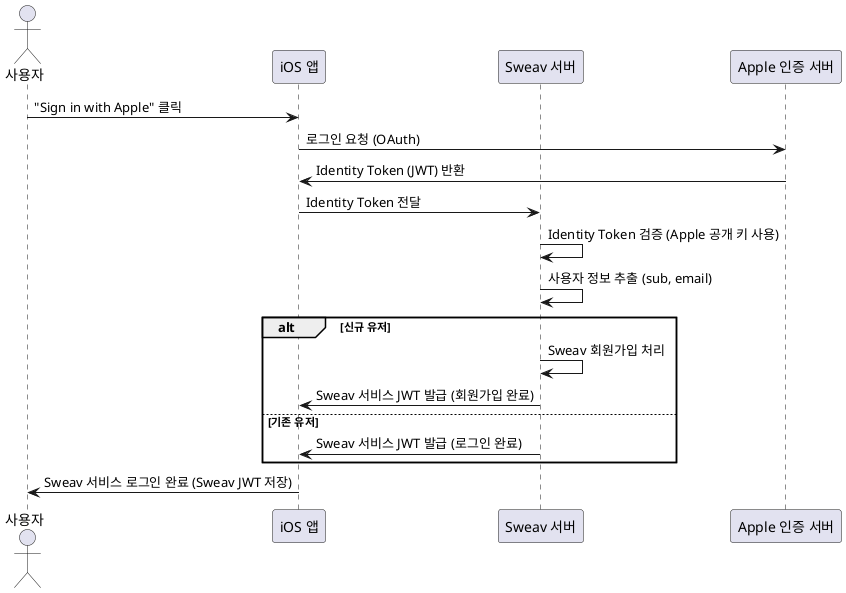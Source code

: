 @startuml
'https://plantuml.com/sequence-diagram

actor 사용자
participant "iOS 앱" as Client
participant "Sweav 서버" as Server
participant "Apple 인증 서버" as Apple

사용자 -> Client : "Sign in with Apple" 클릭
Client -> Apple : 로그인 요청 (OAuth)
Apple -> Client : Identity Token (JWT) 반환
Client -> Server : Identity Token 전달

Server -> Server : Identity Token 검증 (Apple 공개 키 사용)
Server -> Server : 사용자 정보 추출 (sub, email)

alt 신규 유저
    Server -> Server : Sweav 회원가입 처리
    Server -> Client : Sweav 서비스 JWT 발급 (회원가입 완료)
else 기존 유저
    Server -> Client : Sweav 서비스 JWT 발급 (로그인 완료)
end

Client -> 사용자 : Sweav 서비스 로그인 완료 (Sweav JWT 저장)

@enduml
